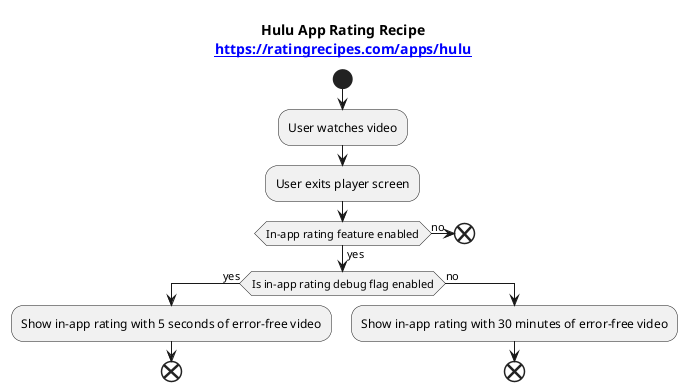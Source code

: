@startuml

title Hulu App Rating Recipe\n[[https://ratingrecipes.com/apps/hulu]]

start

:User watches video;
:User exits player screen;
if (In-app rating feature enabled) then (yes)
    if (Is in-app rating debug flag enabled) then (yes)
        :Show in-app rating with 5 seconds of error-free video;
        end
    else (no)
        :Show in-app rating with 30 minutes of error-free video;
        end
    endif
else (no)
    end
endif


@enduml